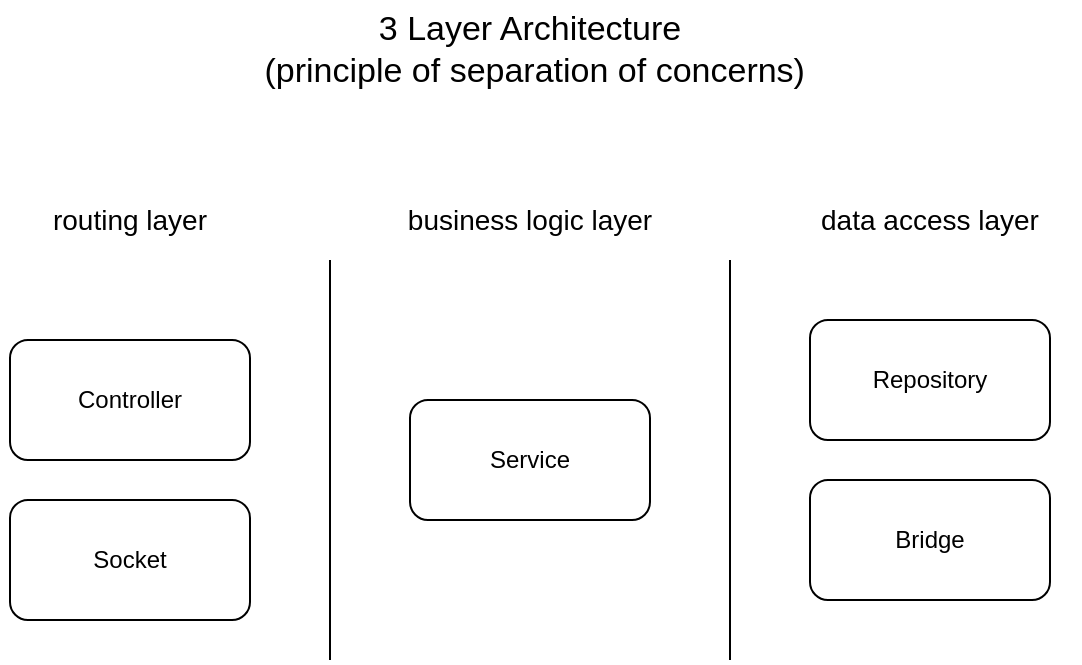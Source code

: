<mxfile>
    <diagram id="9nzFfJOiQCiTrgzbj1Kd" name="Server Architecture">
        <mxGraphModel dx="1914" dy="937" grid="1" gridSize="10" guides="1" tooltips="1" connect="1" arrows="1" fold="1" page="1" pageScale="1" pageWidth="850" pageHeight="1100" math="0" shadow="0">
            <root>
                <mxCell id="0"/>
                <mxCell id="1" parent="0"/>
                <mxCell id="2" value="Controller" style="rounded=1;whiteSpace=wrap;html=1;" parent="1" vertex="1">
                    <mxGeometry x="80" y="200" width="120" height="60" as="geometry"/>
                </mxCell>
                <mxCell id="3" value="Socket" style="rounded=1;whiteSpace=wrap;html=1;" parent="1" vertex="1">
                    <mxGeometry x="80" y="280" width="120" height="60" as="geometry"/>
                </mxCell>
                <mxCell id="4" value="" style="endArrow=none;html=1;" parent="1" edge="1">
                    <mxGeometry width="50" height="50" relative="1" as="geometry">
                        <mxPoint x="240" y="360" as="sourcePoint"/>
                        <mxPoint x="240" y="160" as="targetPoint"/>
                    </mxGeometry>
                </mxCell>
                <mxCell id="5" value="Service" style="rounded=1;whiteSpace=wrap;html=1;" parent="1" vertex="1">
                    <mxGeometry x="280" y="230" width="120" height="60" as="geometry"/>
                </mxCell>
                <mxCell id="6" value="" style="endArrow=none;html=1;" parent="1" edge="1">
                    <mxGeometry width="50" height="50" relative="1" as="geometry">
                        <mxPoint x="440" y="360" as="sourcePoint"/>
                        <mxPoint x="440" y="160" as="targetPoint"/>
                    </mxGeometry>
                </mxCell>
                <mxCell id="7" value="Repository" style="rounded=1;whiteSpace=wrap;html=1;" parent="1" vertex="1">
                    <mxGeometry x="480" y="190" width="120" height="60" as="geometry"/>
                </mxCell>
                <mxCell id="8" value="&lt;font style=&quot;font-size: 17px;&quot;&gt;3 Layer Architecture&lt;br&gt;&amp;nbsp;(principle of separation of concerns)&lt;/font&gt;" style="text;html=1;strokeColor=none;fillColor=none;align=center;verticalAlign=middle;whiteSpace=wrap;rounded=0;" parent="1" vertex="1">
                    <mxGeometry x="75" y="30" width="530" height="50" as="geometry"/>
                </mxCell>
                <mxCell id="9" value="Bridge" style="rounded=1;whiteSpace=wrap;html=1;" parent="1" vertex="1">
                    <mxGeometry x="480" y="270" width="120" height="60" as="geometry"/>
                </mxCell>
                <mxCell id="10" value="&lt;font style=&quot;font-size: 14px;&quot;&gt;business logic layer&lt;/font&gt;" style="text;html=1;strokeColor=none;fillColor=none;align=center;verticalAlign=middle;whiteSpace=wrap;rounded=0;fontSize=17;" parent="1" vertex="1">
                    <mxGeometry x="270" y="120" width="140" height="40" as="geometry"/>
                </mxCell>
                <mxCell id="11" value="&lt;font style=&quot;font-size: 14px;&quot;&gt;data access layer&lt;/font&gt;" style="text;html=1;strokeColor=none;fillColor=none;align=center;verticalAlign=middle;whiteSpace=wrap;rounded=0;fontSize=17;" parent="1" vertex="1">
                    <mxGeometry x="465" y="120" width="150" height="40" as="geometry"/>
                </mxCell>
                <mxCell id="12" value="&lt;font style=&quot;font-size: 14px;&quot;&gt;routing layer&lt;/font&gt;" style="text;html=1;strokeColor=none;fillColor=none;align=center;verticalAlign=middle;whiteSpace=wrap;rounded=0;fontSize=17;" parent="1" vertex="1">
                    <mxGeometry x="90" y="120" width="100" height="40" as="geometry"/>
                </mxCell>
            </root>
        </mxGraphModel>
    </diagram>
    <diagram id="hYxX7uPKr27TxRZZdxpK" name="Networking">
        <mxGraphModel dx="1914" dy="937" grid="1" gridSize="10" guides="1" tooltips="1" connect="1" arrows="1" fold="1" page="1" pageScale="1" pageWidth="850" pageHeight="1100" math="0" shadow="0">
            <root>
                <mxCell id="0"/>
                <mxCell id="1" parent="0"/>
                <mxCell id="WObCjzfSM2w_8v7f-vCa-1" value="Load&lt;br&gt;Balancer" style="ellipse;whiteSpace=wrap;html=1;aspect=fixed;" parent="1" vertex="1">
                    <mxGeometry x="290" y="160" width="80" height="80" as="geometry"/>
                </mxCell>
                <mxCell id="WObCjzfSM2w_8v7f-vCa-2" value="Actor" style="shape=umlActor;verticalLabelPosition=bottom;verticalAlign=top;html=1;outlineConnect=0;" parent="1" vertex="1">
                    <mxGeometry x="120" y="160" width="30" height="60" as="geometry"/>
                </mxCell>
                <mxCell id="WObCjzfSM2w_8v7f-vCa-4" value="POD" style="rounded=1;whiteSpace=wrap;html=1;" parent="1" vertex="1">
                    <mxGeometry x="470" y="170" width="120" height="60" as="geometry"/>
                </mxCell>
                <mxCell id="WObCjzfSM2w_8v7f-vCa-5" value="POD" style="rounded=1;whiteSpace=wrap;html=1;" parent="1" vertex="1">
                    <mxGeometry x="470" y="250" width="120" height="60" as="geometry"/>
                </mxCell>
                <mxCell id="WObCjzfSM2w_8v7f-vCa-6" value="POD" style="rounded=1;whiteSpace=wrap;html=1;" parent="1" vertex="1">
                    <mxGeometry x="470" y="90" width="120" height="60" as="geometry"/>
                </mxCell>
                <mxCell id="WObCjzfSM2w_8v7f-vCa-7" value="" style="endArrow=classic;html=1;" parent="1" edge="1">
                    <mxGeometry width="50" height="50" relative="1" as="geometry">
                        <mxPoint x="370" y="199.5" as="sourcePoint"/>
                        <mxPoint x="470" y="199.5" as="targetPoint"/>
                    </mxGeometry>
                </mxCell>
                <mxCell id="WObCjzfSM2w_8v7f-vCa-8" value="" style="endArrow=classic;html=1;" parent="1" edge="1">
                    <mxGeometry width="50" height="50" relative="1" as="geometry">
                        <mxPoint x="370" y="200" as="sourcePoint"/>
                        <mxPoint x="470" y="279.5" as="targetPoint"/>
                    </mxGeometry>
                </mxCell>
                <mxCell id="WObCjzfSM2w_8v7f-vCa-9" value="" style="endArrow=classic;html=1;" parent="1" edge="1">
                    <mxGeometry width="50" height="50" relative="1" as="geometry">
                        <mxPoint x="370" y="200" as="sourcePoint"/>
                        <mxPoint x="470" y="119.5" as="targetPoint"/>
                    </mxGeometry>
                </mxCell>
                <mxCell id="s9FMSxtufiQVNxBVckP9-2" value="Financial API" style="rounded=1;whiteSpace=wrap;html=1;" parent="1" vertex="1">
                    <mxGeometry x="120" y="550" width="120" height="60" as="geometry"/>
                </mxCell>
                <mxCell id="s9FMSxtufiQVNxBVckP9-3" value="Socket API" style="rounded=1;whiteSpace=wrap;html=1;" parent="1" vertex="1">
                    <mxGeometry x="360" y="550" width="120" height="60" as="geometry"/>
                </mxCell>
                <mxCell id="s9FMSxtufiQVNxBVckP9-5" value="" style="endArrow=classic;html=1;exitX=1;exitY=0.25;exitDx=0;exitDy=0;entryX=0;entryY=0.25;entryDx=0;entryDy=0;" parent="1" source="s9FMSxtufiQVNxBVckP9-2" target="s9FMSxtufiQVNxBVckP9-3" edge="1">
                    <mxGeometry relative="1" as="geometry">
                        <mxPoint x="370" y="480" as="sourcePoint"/>
                        <mxPoint x="470" y="480" as="targetPoint"/>
                    </mxGeometry>
                </mxCell>
                <mxCell id="s9FMSxtufiQVNxBVckP9-6" value="HTTP" style="edgeLabel;resizable=0;html=1;align=center;verticalAlign=middle;" parent="s9FMSxtufiQVNxBVckP9-5" connectable="0" vertex="1">
                    <mxGeometry relative="1" as="geometry"/>
                </mxCell>
                <mxCell id="s9FMSxtufiQVNxBVckP9-8" value="" style="endArrow=classic;html=1;exitX=1;exitY=0.5;exitDx=0;exitDy=0;entryX=0;entryY=0.5;entryDx=0;entryDy=0;" parent="1" target="WObCjzfSM2w_8v7f-vCa-1" edge="1">
                    <mxGeometry relative="1" as="geometry">
                        <mxPoint x="160" y="199.5" as="sourcePoint"/>
                        <mxPoint x="270" y="200" as="targetPoint"/>
                    </mxGeometry>
                </mxCell>
                <mxCell id="s9FMSxtufiQVNxBVckP9-9" value="HTTP" style="edgeLabel;resizable=0;html=1;align=center;verticalAlign=middle;" parent="s9FMSxtufiQVNxBVckP9-8" connectable="0" vertex="1">
                    <mxGeometry relative="1" as="geometry"/>
                </mxCell>
                <mxCell id="s9FMSxtufiQVNxBVckP9-10" value="Financial API" style="rounded=1;whiteSpace=wrap;html=1;" parent="1" vertex="1">
                    <mxGeometry x="120" y="1060" width="120" height="60" as="geometry"/>
                </mxCell>
                <mxCell id="s9FMSxtufiQVNxBVckP9-11" value="Socket API" style="rounded=1;whiteSpace=wrap;html=1;" parent="1" vertex="1">
                    <mxGeometry x="280" y="1060" width="120" height="60" as="geometry"/>
                </mxCell>
                <mxCell id="s9FMSxtufiQVNxBVckP9-14" value="Message&lt;br&gt;Broker" style="ellipse;whiteSpace=wrap;html=1;aspect=fixed;" parent="1" vertex="1">
                    <mxGeometry x="240" y="880" width="80" height="80" as="geometry"/>
                </mxCell>
                <mxCell id="s9FMSxtufiQVNxBVckP9-15" value="" style="endArrow=classic;html=1;exitX=0.5;exitY=0;exitDx=0;exitDy=0;entryX=0.25;entryY=1;entryDx=0;entryDy=0;entryPerimeter=0;" parent="1" source="s9FMSxtufiQVNxBVckP9-10" target="s9FMSxtufiQVNxBVckP9-14" edge="1">
                    <mxGeometry relative="1" as="geometry">
                        <mxPoint x="370" y="950" as="sourcePoint"/>
                        <mxPoint x="470" y="950" as="targetPoint"/>
                    </mxGeometry>
                </mxCell>
                <mxCell id="s9FMSxtufiQVNxBVckP9-16" value="AMQP" style="edgeLabel;resizable=0;html=1;align=center;verticalAlign=middle;" parent="s9FMSxtufiQVNxBVckP9-15" connectable="0" vertex="1">
                    <mxGeometry relative="1" as="geometry"/>
                </mxCell>
                <mxCell id="s9FMSxtufiQVNxBVckP9-17" value="" style="endArrow=classic;html=1;exitX=0.5;exitY=0;exitDx=0;exitDy=0;entryX=0.5;entryY=1;entryDx=0;entryDy=0;" parent="1" source="s9FMSxtufiQVNxBVckP9-11" target="s9FMSxtufiQVNxBVckP9-14" edge="1">
                    <mxGeometry relative="1" as="geometry">
                        <mxPoint x="300" y="1060" as="sourcePoint"/>
                        <mxPoint x="400" y="960" as="targetPoint"/>
                    </mxGeometry>
                </mxCell>
                <mxCell id="s9FMSxtufiQVNxBVckP9-18" value="AMQP" style="edgeLabel;resizable=0;html=1;align=center;verticalAlign=middle;" parent="s9FMSxtufiQVNxBVckP9-17" connectable="0" vertex="1">
                    <mxGeometry relative="1" as="geometry"/>
                </mxCell>
                <mxCell id="s9FMSxtufiQVNxBVckP9-19" value="???" style="rounded=1;whiteSpace=wrap;html=1;" parent="1" vertex="1">
                    <mxGeometry x="440" y="1060" width="120" height="60" as="geometry"/>
                </mxCell>
                <mxCell id="s9FMSxtufiQVNxBVckP9-20" value="" style="endArrow=classic;html=1;exitX=0.5;exitY=0;exitDx=0;exitDy=0;entryX=0.843;entryY=0.959;entryDx=0;entryDy=0;entryPerimeter=0;" parent="1" target="s9FMSxtufiQVNxBVckP9-14" edge="1">
                    <mxGeometry relative="1" as="geometry">
                        <mxPoint x="500" y="1060" as="sourcePoint"/>
                        <mxPoint x="440" y="960" as="targetPoint"/>
                    </mxGeometry>
                </mxCell>
                <mxCell id="s9FMSxtufiQVNxBVckP9-21" value="AMQP" style="edgeLabel;resizable=0;html=1;align=center;verticalAlign=middle;" parent="s9FMSxtufiQVNxBVckP9-20" connectable="0" vertex="1">
                    <mxGeometry relative="1" as="geometry"/>
                </mxCell>
                <mxCell id="mlzdyVpbo0aRIE2vmQru-1" value="" style="endArrow=classic;html=1;exitX=0;exitY=0.75;exitDx=0;exitDy=0;entryX=1;entryY=0.75;entryDx=0;entryDy=0;" edge="1" parent="1" source="s9FMSxtufiQVNxBVckP9-3" target="s9FMSxtufiQVNxBVckP9-2">
                    <mxGeometry relative="1" as="geometry">
                        <mxPoint x="250" y="590" as="sourcePoint"/>
                        <mxPoint x="260" y="650" as="targetPoint"/>
                    </mxGeometry>
                </mxCell>
                <mxCell id="mlzdyVpbo0aRIE2vmQru-2" value="HTTP" style="edgeLabel;resizable=0;html=1;align=center;verticalAlign=middle;" connectable="0" vertex="1" parent="mlzdyVpbo0aRIE2vmQru-1">
                    <mxGeometry relative="1" as="geometry"/>
                </mxCell>
            </root>
        </mxGraphModel>
    </diagram>
</mxfile>